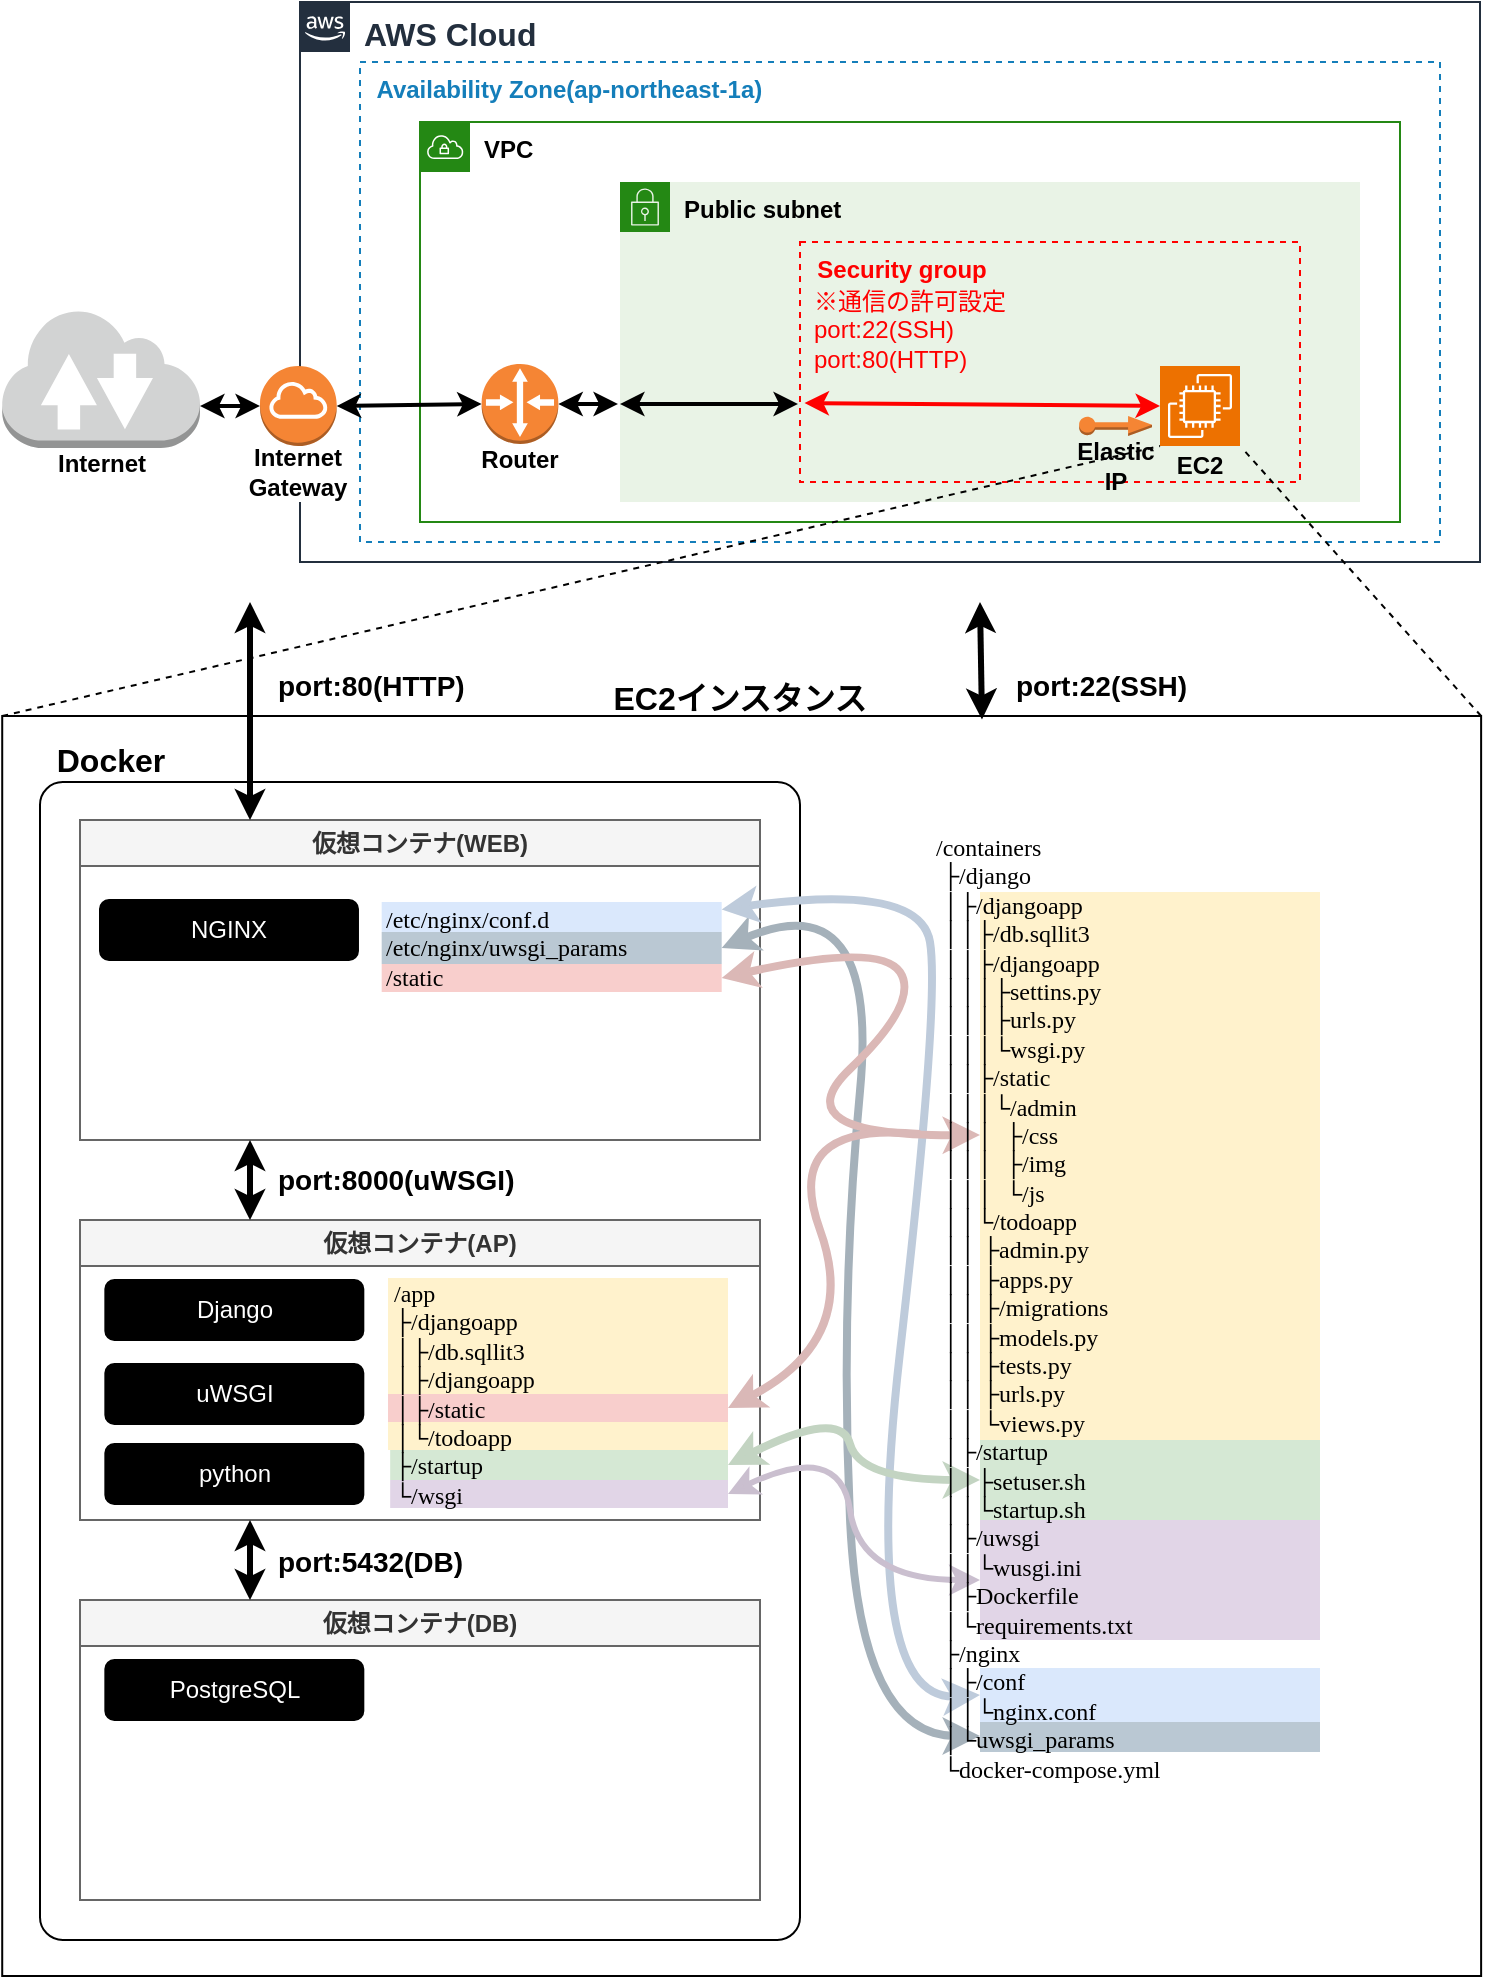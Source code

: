 <mxfile version="22.1.4" type="github">
  <diagram id="sJy378vkBmu3zpo50ejq" name="ページ1">
    <mxGraphModel dx="1126" dy="945" grid="1" gridSize="10" guides="1" tooltips="1" connect="1" arrows="1" fold="1" page="1" pageScale="1" pageWidth="827" pageHeight="1169" math="0" shadow="0">
      <root>
        <mxCell id="0" />
        <mxCell id="1" parent="0" />
        <mxCell id="-8KnsCUkzP_ov_TZV2t5-24" value="" style="rounded=0;whiteSpace=wrap;html=1;" vertex="1" parent="1">
          <mxGeometry x="51.11" y="417" width="739.45" height="630" as="geometry" />
        </mxCell>
        <mxCell id="R3VTfGZtO-Mdu-Q72Ekt-27" value="" style="rounded=1;whiteSpace=wrap;html=1;arcSize=3;fillColor=none;" parent="1" vertex="1">
          <mxGeometry x="70" y="450" width="380" height="579" as="geometry" />
        </mxCell>
        <mxCell id="R3VTfGZtO-Mdu-Q72Ekt-98" value="" style="group" parent="1" vertex="1" connectable="0">
          <mxGeometry x="244" y="698" width="170" height="115" as="geometry" />
        </mxCell>
        <mxCell id="R3VTfGZtO-Mdu-Q72Ekt-91" value="" style="rounded=0;whiteSpace=wrap;html=1;labelBackgroundColor=#CCE5FF;noLabel=1;fillColor=#d5e8d4;strokeColor=none;" parent="R3VTfGZtO-Mdu-Q72Ekt-98" vertex="1">
          <mxGeometry x="1.091" y="86" width="168.909" height="15" as="geometry" />
        </mxCell>
        <mxCell id="R3VTfGZtO-Mdu-Q72Ekt-92" value="" style="rounded=0;whiteSpace=wrap;html=1;labelBackgroundColor=#CCE5FF;noLabel=1;fillColor=#e1d5e7;strokeColor=none;" parent="R3VTfGZtO-Mdu-Q72Ekt-98" vertex="1">
          <mxGeometry x="1.091" y="101" width="168.909" height="14" as="geometry" />
        </mxCell>
        <mxCell id="R3VTfGZtO-Mdu-Q72Ekt-93" value="" style="rounded=0;whiteSpace=wrap;html=1;labelBackgroundColor=#CCE5FF;noLabel=1;fillColor=#fff2cc;strokeColor=none;" parent="R3VTfGZtO-Mdu-Q72Ekt-98" vertex="1">
          <mxGeometry width="170.0" height="86" as="geometry" />
        </mxCell>
        <mxCell id="sg67zV3_8YHjS_YTAxpx-3" value="" style="rounded=0;whiteSpace=wrap;html=1;labelBackgroundColor=#CCE5FF;noLabel=1;fillColor=#f8cecc;strokeColor=none;" parent="1" vertex="1">
          <mxGeometry x="244" y="756" width="170" height="14" as="geometry" />
        </mxCell>
        <mxCell id="R3VTfGZtO-Mdu-Q72Ekt-100" value="" style="rounded=0;whiteSpace=wrap;html=1;labelBackgroundColor=#CCE5FF;noLabel=1;fillColor=#f8cecc;strokeColor=none;" parent="1" vertex="1">
          <mxGeometry x="240.84" y="541" width="170" height="14" as="geometry" />
        </mxCell>
        <mxCell id="R3VTfGZtO-Mdu-Q72Ekt-96" value="" style="rounded=0;whiteSpace=wrap;html=1;labelBackgroundColor=#CCE5FF;noLabel=1;fillColor=#dae8fc;strokeColor=none;" parent="1" vertex="1">
          <mxGeometry x="240.84" y="510" width="170" height="15" as="geometry" />
        </mxCell>
        <mxCell id="R3VTfGZtO-Mdu-Q72Ekt-97" value="" style="rounded=0;whiteSpace=wrap;html=1;labelBackgroundColor=#CCE5FF;noLabel=1;fillColor=#bac8d3;strokeColor=none;" parent="1" vertex="1">
          <mxGeometry x="240.84" y="525" width="170" height="16" as="geometry" />
        </mxCell>
        <mxCell id="R3VTfGZtO-Mdu-Q72Ekt-87" value="" style="rounded=0;whiteSpace=wrap;html=1;labelBackgroundColor=#CCE5FF;noLabel=1;fillColor=#d5e8d4;strokeColor=none;" parent="1" vertex="1">
          <mxGeometry x="540" y="779" width="170" height="40" as="geometry" />
        </mxCell>
        <mxCell id="R3VTfGZtO-Mdu-Q72Ekt-89" value="" style="rounded=0;whiteSpace=wrap;html=1;labelBackgroundColor=#CCE5FF;noLabel=1;fillColor=#f8cecc;strokeColor=none;" parent="1" vertex="1">
          <mxGeometry x="540" y="589" width="146" height="75" as="geometry" />
        </mxCell>
        <mxCell id="R3VTfGZtO-Mdu-Q72Ekt-1" value="AWS Cloud" style="points=[[0,0],[0.25,0],[0.5,0],[0.75,0],[1,0],[1,0.25],[1,0.5],[1,0.75],[1,1],[0.75,1],[0.5,1],[0.25,1],[0,1],[0,0.75],[0,0.5],[0,0.25]];outlineConnect=0;gradientColor=none;html=1;whiteSpace=wrap;fontSize=16;fontStyle=1;container=1;pointerEvents=0;collapsible=0;recursiveResize=0;shape=mxgraph.aws4.group;grIcon=mxgraph.aws4.group_aws_cloud_alt;strokeColor=#232F3E;fillColor=none;verticalAlign=top;align=left;spacingLeft=30;fontColor=#232F3E;dashed=0;" parent="1" vertex="1">
          <mxGeometry x="200" y="60" width="590" height="280" as="geometry" />
        </mxCell>
        <mxCell id="R3VTfGZtO-Mdu-Q72Ekt-6" value="&amp;nbsp; Availability Zone(ap-northeast-1a)" style="fillColor=none;strokeColor=#147EBA;dashed=1;verticalAlign=top;fontStyle=1;fontColor=#147EBA;whiteSpace=wrap;html=1;align=left;" parent="R3VTfGZtO-Mdu-Q72Ekt-1" vertex="1">
          <mxGeometry x="30" y="30" width="540" height="240" as="geometry" />
        </mxCell>
        <mxCell id="R3VTfGZtO-Mdu-Q72Ekt-2" value="VPC" style="points=[[0,0],[0.25,0],[0.5,0],[0.75,0],[1,0],[1,0.25],[1,0.5],[1,0.75],[1,1],[0.75,1],[0.5,1],[0.25,1],[0,1],[0,0.75],[0,0.5],[0,0.25]];outlineConnect=0;gradientColor=none;html=1;whiteSpace=wrap;fontSize=12;fontStyle=1;container=1;pointerEvents=0;collapsible=0;recursiveResize=0;shape=mxgraph.aws4.group;grIcon=mxgraph.aws4.group_vpc;strokeColor=#248814;fillColor=none;verticalAlign=top;align=left;spacingLeft=30;fontColor=#000000;dashed=0;" parent="R3VTfGZtO-Mdu-Q72Ekt-1" vertex="1">
          <mxGeometry x="60" y="60" width="490" height="200" as="geometry" />
        </mxCell>
        <mxCell id="R3VTfGZtO-Mdu-Q72Ekt-39" value="Router" style="text;html=1;strokeColor=none;fillColor=none;align=center;verticalAlign=middle;whiteSpace=wrap;rounded=0;fontStyle=1" parent="R3VTfGZtO-Mdu-Q72Ekt-2" vertex="1">
          <mxGeometry x="19.84" y="154" width="60" height="30" as="geometry" />
        </mxCell>
        <mxCell id="R3VTfGZtO-Mdu-Q72Ekt-4" value="Public subnet" style="points=[[0,0],[0.25,0],[0.5,0],[0.75,0],[1,0],[1,0.25],[1,0.5],[1,0.75],[1,1],[0.75,1],[0.5,1],[0.25,1],[0,1],[0,0.75],[0,0.5],[0,0.25]];outlineConnect=0;gradientColor=none;html=1;whiteSpace=wrap;fontSize=12;fontStyle=1;container=1;pointerEvents=0;collapsible=0;recursiveResize=0;shape=mxgraph.aws4.group;grIcon=mxgraph.aws4.group_security_group;grStroke=0;strokeColor=#248814;fillColor=#E9F3E6;verticalAlign=top;align=left;spacingLeft=30;fontColor=#000000;dashed=0;" parent="R3VTfGZtO-Mdu-Q72Ekt-1" vertex="1">
          <mxGeometry x="160" y="90" width="370" height="160" as="geometry" />
        </mxCell>
        <mxCell id="R3VTfGZtO-Mdu-Q72Ekt-46" value="" style="endArrow=classic;startArrow=classic;html=1;rounded=0;strokeWidth=2;" parent="R3VTfGZtO-Mdu-Q72Ekt-4" edge="1">
          <mxGeometry width="50" height="50" relative="1" as="geometry">
            <mxPoint y="111" as="sourcePoint" />
            <mxPoint x="89" y="111" as="targetPoint" />
          </mxGeometry>
        </mxCell>
        <mxCell id="R3VTfGZtO-Mdu-Q72Ekt-40" value="Internet&lt;br&gt;Gateway" style="text;html=1;strokeColor=none;fillColor=default;align=center;verticalAlign=middle;whiteSpace=wrap;rounded=0;fontStyle=1" parent="R3VTfGZtO-Mdu-Q72Ekt-1" vertex="1">
          <mxGeometry x="-30.83" y="220" width="60" height="30" as="geometry" />
        </mxCell>
        <mxCell id="R3VTfGZtO-Mdu-Q72Ekt-8" value="" style="outlineConnect=0;dashed=0;verticalLabelPosition=bottom;verticalAlign=top;align=center;html=1;shape=mxgraph.aws3.internet_gateway;fillColor=#F58534;gradientColor=none;" parent="R3VTfGZtO-Mdu-Q72Ekt-1" vertex="1">
          <mxGeometry x="-20" y="182" width="38.34" height="40" as="geometry" />
        </mxCell>
        <mxCell id="R3VTfGZtO-Mdu-Q72Ekt-48" value="" style="endArrow=classic;startArrow=classic;html=1;rounded=0;entryX=1;entryY=0.5;entryDx=0;entryDy=0;entryPerimeter=0;exitX=0;exitY=0.5;exitDx=0;exitDy=0;exitPerimeter=0;strokeWidth=2;" parent="R3VTfGZtO-Mdu-Q72Ekt-1" source="R3VTfGZtO-Mdu-Q72Ekt-10" target="R3VTfGZtO-Mdu-Q72Ekt-8" edge="1">
          <mxGeometry width="50" height="50" relative="1" as="geometry">
            <mxPoint x="220" y="220" as="sourcePoint" />
            <mxPoint x="270" y="170" as="targetPoint" />
          </mxGeometry>
        </mxCell>
        <mxCell id="R3VTfGZtO-Mdu-Q72Ekt-42" value="" style="endArrow=classic;startArrow=classic;html=1;rounded=0;exitX=1;exitY=0.5;exitDx=0;exitDy=0;exitPerimeter=0;strokeWidth=2;" parent="R3VTfGZtO-Mdu-Q72Ekt-1" source="R3VTfGZtO-Mdu-Q72Ekt-10" edge="1">
          <mxGeometry width="50" height="50" relative="1" as="geometry">
            <mxPoint x="220" y="220" as="sourcePoint" />
            <mxPoint x="159" y="201" as="targetPoint" />
          </mxGeometry>
        </mxCell>
        <mxCell id="R3VTfGZtO-Mdu-Q72Ekt-16" value="&amp;nbsp; Security group" style="fillColor=none;strokeColor=#ff0000;verticalAlign=top;fontStyle=1;fontColor=#FF0000;whiteSpace=wrap;html=1;dashed=1;align=left;" parent="R3VTfGZtO-Mdu-Q72Ekt-1" vertex="1">
          <mxGeometry x="250" y="120" width="250" height="120" as="geometry" />
        </mxCell>
        <mxCell id="R3VTfGZtO-Mdu-Q72Ekt-36" value="" style="sketch=0;points=[[0,0,0],[0.25,0,0],[0.5,0,0],[0.75,0,0],[1,0,0],[0,1,0],[0.25,1,0],[0.5,1,0],[0.75,1,0],[1,1,0],[0,0.25,0],[0,0.5,0],[0,0.75,0],[1,0.25,0],[1,0.5,0],[1,0.75,0]];outlineConnect=0;fontColor=#232F3E;fillColor=#ED7100;strokeColor=#ffffff;dashed=0;verticalLabelPosition=bottom;verticalAlign=top;align=center;html=1;fontSize=12;fontStyle=0;aspect=fixed;shape=mxgraph.aws4.resourceIcon;resIcon=mxgraph.aws4.ec2;" parent="R3VTfGZtO-Mdu-Q72Ekt-1" vertex="1">
          <mxGeometry x="430" y="182" width="40" height="40" as="geometry" />
        </mxCell>
        <mxCell id="R3VTfGZtO-Mdu-Q72Ekt-37" value="EC2" style="text;html=1;strokeColor=none;fillColor=none;align=center;verticalAlign=middle;whiteSpace=wrap;rounded=0;fontStyle=1" parent="R3VTfGZtO-Mdu-Q72Ekt-1" vertex="1">
          <mxGeometry x="420" y="217" width="60" height="30" as="geometry" />
        </mxCell>
        <mxCell id="R3VTfGZtO-Mdu-Q72Ekt-47" value="" style="endArrow=classic;startArrow=classic;html=1;rounded=0;entryX=0;entryY=0.5;entryDx=0;entryDy=0;entryPerimeter=0;exitX=0.009;exitY=0.671;exitDx=0;exitDy=0;exitPerimeter=0;strokeWidth=2;strokeColor=#FF0000;" parent="R3VTfGZtO-Mdu-Q72Ekt-1" source="R3VTfGZtO-Mdu-Q72Ekt-16" target="R3VTfGZtO-Mdu-Q72Ekt-36" edge="1">
          <mxGeometry width="50" height="50" relative="1" as="geometry">
            <mxPoint x="260" y="218" as="sourcePoint" />
            <mxPoint x="310" y="168" as="targetPoint" />
          </mxGeometry>
        </mxCell>
        <mxCell id="-8KnsCUkzP_ov_TZV2t5-20" value="※通信の許可設定&lt;br&gt;port:22(SSH)&lt;br style=&quot;font-size: 12px;&quot;&gt;port:80(HTTP)" style="text;html=1;strokeColor=none;fillColor=none;align=left;verticalAlign=middle;whiteSpace=wrap;rounded=0;fontSize=12;fontStyle=0;fontColor=#FF0000;" vertex="1" parent="R3VTfGZtO-Mdu-Q72Ekt-1">
          <mxGeometry x="255" y="139" width="125.94" height="50" as="geometry" />
        </mxCell>
        <mxCell id="R3VTfGZtO-Mdu-Q72Ekt-10" value="" style="outlineConnect=0;dashed=0;verticalLabelPosition=bottom;verticalAlign=top;align=center;html=1;shape=mxgraph.aws3.router;fillColor=#F58534;gradientColor=none;" parent="R3VTfGZtO-Mdu-Q72Ekt-1" vertex="1">
          <mxGeometry x="90.83" y="181" width="38.33" height="40" as="geometry" />
        </mxCell>
        <mxCell id="R3VTfGZtO-Mdu-Q72Ekt-17" value="" style="outlineConnect=0;dashed=0;verticalLabelPosition=bottom;verticalAlign=top;align=center;html=1;shape=mxgraph.aws3.elastic_ip;fillColor=#F58534;gradientColor=none;" parent="R3VTfGZtO-Mdu-Q72Ekt-1" vertex="1">
          <mxGeometry x="389.57" y="207" width="36.43" height="10" as="geometry" />
        </mxCell>
        <mxCell id="R3VTfGZtO-Mdu-Q72Ekt-38" value="Elastic&lt;br&gt;IP" style="text;html=1;strokeColor=none;fillColor=none;align=center;verticalAlign=middle;whiteSpace=wrap;rounded=0;fontStyle=1;fillStyle=auto;" parent="R3VTfGZtO-Mdu-Q72Ekt-1" vertex="1">
          <mxGeometry x="377.78" y="217" width="60" height="30" as="geometry" />
        </mxCell>
        <mxCell id="R3VTfGZtO-Mdu-Q72Ekt-9" value="" style="outlineConnect=0;dashed=0;verticalLabelPosition=bottom;verticalAlign=top;align=center;html=1;shape=mxgraph.aws3.internet_2;fillColor=#D2D3D3;gradientColor=none;" parent="1" vertex="1">
          <mxGeometry x="51.11" y="213" width="98.89" height="70" as="geometry" />
        </mxCell>
        <mxCell id="R3VTfGZtO-Mdu-Q72Ekt-18" value="仮想コンテナ(WEB)" style="swimlane;whiteSpace=wrap;html=1;fillColor=#f5f5f5;fontColor=#333333;strokeColor=#666666;" parent="1" vertex="1">
          <mxGeometry x="90" y="469" width="340" height="160" as="geometry" />
        </mxCell>
        <mxCell id="R3VTfGZtO-Mdu-Q72Ekt-22" value="Django" style="rounded=1;whiteSpace=wrap;html=1;fontColor=#FFFFFF;strokeColor=#000000;fillColor=#000000;" parent="R3VTfGZtO-Mdu-Q72Ekt-18" vertex="1">
          <mxGeometry x="12.676" y="230" width="128.984" height="30" as="geometry" />
        </mxCell>
        <mxCell id="R3VTfGZtO-Mdu-Q72Ekt-21" value="NGINX" style="rounded=1;whiteSpace=wrap;html=1;fillColor=#000000;fontColor=#FFFFFF;" parent="R3VTfGZtO-Mdu-Q72Ekt-18" vertex="1">
          <mxGeometry x="10.0" y="40" width="128.984" height="30" as="geometry" />
        </mxCell>
        <mxCell id="R3VTfGZtO-Mdu-Q72Ekt-23" value="uWSGI" style="rounded=1;whiteSpace=wrap;html=1;fillColor=#000000;fontColor=#FFFFFF;" parent="R3VTfGZtO-Mdu-Q72Ekt-18" vertex="1">
          <mxGeometry x="12.676" y="272" width="128.984" height="30" as="geometry" />
        </mxCell>
        <mxCell id="R3VTfGZtO-Mdu-Q72Ekt-24" value="python" style="rounded=1;whiteSpace=wrap;html=1;fillColor=#000000;fontColor=#FFFFFF;" parent="R3VTfGZtO-Mdu-Q72Ekt-18" vertex="1">
          <mxGeometry x="12.676" y="312" width="128.984" height="30" as="geometry" />
        </mxCell>
        <mxCell id="R3VTfGZtO-Mdu-Q72Ekt-25" value="PostgreSQL" style="rounded=1;whiteSpace=wrap;html=1;fillColor=#000000;fontColor=#FFFFFF;" parent="R3VTfGZtO-Mdu-Q72Ekt-18" vertex="1">
          <mxGeometry x="12.676" y="420" width="128.984" height="30" as="geometry" />
        </mxCell>
        <mxCell id="R3VTfGZtO-Mdu-Q72Ekt-19" value="仮想コンテナ(AP)" style="swimlane;whiteSpace=wrap;html=1;fillColor=#f5f5f5;fontColor=#333333;strokeColor=#666666;" parent="1" vertex="1">
          <mxGeometry x="90" y="669" width="340" height="150" as="geometry" />
        </mxCell>
        <mxCell id="R3VTfGZtO-Mdu-Q72Ekt-20" value="仮想コンテナ(DB)" style="swimlane;whiteSpace=wrap;html=1;fillColor=#f5f5f5;fontColor=#333333;strokeColor=#666666;" parent="1" vertex="1">
          <mxGeometry x="90" y="859" width="340" height="150" as="geometry" />
        </mxCell>
        <mxCell id="R3VTfGZtO-Mdu-Q72Ekt-28" value="Docker" style="text;html=1;strokeColor=none;fillColor=none;align=center;verticalAlign=middle;whiteSpace=wrap;rounded=0;fontStyle=1;fontSize=16;" parent="1" vertex="1">
          <mxGeometry x="71.11" y="424" width="68.89" height="30" as="geometry" />
        </mxCell>
        <mxCell id="R3VTfGZtO-Mdu-Q72Ekt-30" value="EC2インスタンス" style="text;html=1;strokeColor=none;fillColor=none;align=center;verticalAlign=middle;whiteSpace=wrap;rounded=0;fontStyle=1;fontColor=#000000;fontSize=16;" parent="1" vertex="1">
          <mxGeometry x="353.33" y="393" width="134.45" height="30" as="geometry" />
        </mxCell>
        <mxCell id="R3VTfGZtO-Mdu-Q72Ekt-41" value="Internet" style="text;html=1;strokeColor=none;fillColor=none;align=center;verticalAlign=middle;whiteSpace=wrap;rounded=0;fontStyle=1" parent="1" vertex="1">
          <mxGeometry x="71.11" y="275.72" width="60" height="30" as="geometry" />
        </mxCell>
        <mxCell id="R3VTfGZtO-Mdu-Q72Ekt-49" value="" style="endArrow=classic;startArrow=classic;html=1;rounded=0;exitX=1;exitY=0.7;exitDx=0;exitDy=0;exitPerimeter=0;entryX=0;entryY=0.5;entryDx=0;entryDy=0;entryPerimeter=0;strokeWidth=2;" parent="1" source="R3VTfGZtO-Mdu-Q72Ekt-9" target="R3VTfGZtO-Mdu-Q72Ekt-8" edge="1">
          <mxGeometry width="50" height="50" relative="1" as="geometry">
            <mxPoint x="420" y="280" as="sourcePoint" />
            <mxPoint x="470" y="230" as="targetPoint" />
          </mxGeometry>
        </mxCell>
        <mxCell id="R3VTfGZtO-Mdu-Q72Ekt-79" value="" style="endArrow=classic;startArrow=classic;html=1;rounded=0;entryX=0.25;entryY=1;entryDx=0;entryDy=0;exitX=0.25;exitY=0;exitDx=0;exitDy=0;strokeWidth=3;" parent="1" source="R3VTfGZtO-Mdu-Q72Ekt-19" target="R3VTfGZtO-Mdu-Q72Ekt-18" edge="1">
          <mxGeometry width="50" height="50" relative="1" as="geometry">
            <mxPoint x="380" y="729" as="sourcePoint" />
            <mxPoint x="430" y="679" as="targetPoint" />
          </mxGeometry>
        </mxCell>
        <mxCell id="R3VTfGZtO-Mdu-Q72Ekt-80" value="" style="endArrow=classic;startArrow=classic;html=1;rounded=0;entryX=0.25;entryY=1;entryDx=0;entryDy=0;exitX=0.25;exitY=0;exitDx=0;exitDy=0;strokeWidth=3;" parent="1" source="R3VTfGZtO-Mdu-Q72Ekt-20" target="R3VTfGZtO-Mdu-Q72Ekt-19" edge="1">
          <mxGeometry width="50" height="50" relative="1" as="geometry">
            <mxPoint x="234" y="888" as="sourcePoint" />
            <mxPoint x="234" y="848" as="targetPoint" />
          </mxGeometry>
        </mxCell>
        <mxCell id="R3VTfGZtO-Mdu-Q72Ekt-81" value="" style="endArrow=classic;startArrow=classic;html=1;rounded=0;exitX=0.25;exitY=0;exitDx=0;exitDy=0;strokeWidth=3;" parent="1" source="R3VTfGZtO-Mdu-Q72Ekt-18" edge="1">
          <mxGeometry width="50" height="50" relative="1" as="geometry">
            <mxPoint x="380" y="620" as="sourcePoint" />
            <mxPoint x="175" y="360" as="targetPoint" />
          </mxGeometry>
        </mxCell>
        <mxCell id="R3VTfGZtO-Mdu-Q72Ekt-82" value="port:80(HTTP)" style="text;html=1;strokeColor=none;fillColor=none;align=left;verticalAlign=middle;whiteSpace=wrap;rounded=0;fontSize=14;fontStyle=1" parent="1" vertex="1">
          <mxGeometry x="187" y="387" width="113" height="30" as="geometry" />
        </mxCell>
        <mxCell id="R3VTfGZtO-Mdu-Q72Ekt-83" value="port:8000(uWSGI)" style="text;html=1;strokeColor=none;fillColor=none;align=left;verticalAlign=middle;whiteSpace=wrap;rounded=0;fontSize=14;fontStyle=1" parent="1" vertex="1">
          <mxGeometry x="187" y="634" width="133" height="30" as="geometry" />
        </mxCell>
        <mxCell id="R3VTfGZtO-Mdu-Q72Ekt-84" value="port:5432(DB)" style="text;html=1;strokeColor=none;fillColor=none;align=left;verticalAlign=middle;whiteSpace=wrap;rounded=0;fontSize=14;fontStyle=1" parent="1" vertex="1">
          <mxGeometry x="187" y="825" width="103" height="30" as="geometry" />
        </mxCell>
        <mxCell id="R3VTfGZtO-Mdu-Q72Ekt-90" value="&lt;div&gt;&lt;span style=&quot;background-color: initial;&quot;&gt;/etc/nginx/conf.d&lt;/span&gt;&lt;br&gt;&lt;/div&gt;&lt;div&gt;/etc/nginx/uwsgi_params&lt;/div&gt;&lt;div&gt;/static&lt;/div&gt;" style="text;html=1;strokeColor=none;fillColor=none;align=left;verticalAlign=top;whiteSpace=wrap;rounded=0;fontFamily=Lucida Console;" parent="1" vertex="1">
          <mxGeometry x="240.84" y="505" width="160" height="55" as="geometry" />
        </mxCell>
        <mxCell id="R3VTfGZtO-Mdu-Q72Ekt-94" value="&lt;div&gt;&lt;span style=&quot;background-color: initial;&quot;&gt;/app&lt;/span&gt;&lt;br&gt;&lt;/div&gt;├/djangoapp&lt;br&gt;│├/db.sqllit3&lt;br&gt;│├/djangoapp&lt;br style=&quot;border-color: var(--border-color);&quot;&gt;│├/static&lt;br&gt;│└/todoapp&lt;br&gt;&lt;span style=&quot;background-color: initial;&quot;&gt;├/startup&lt;/span&gt;&lt;br&gt;└&lt;span style=&quot;background-color: initial;&quot;&gt;/wsgi&lt;/span&gt;&lt;br&gt;&lt;div&gt;&lt;br&gt;&lt;/div&gt;" style="text;html=1;strokeColor=none;fillColor=none;align=left;verticalAlign=top;whiteSpace=wrap;rounded=0;fontFamily=Lucida Console;" parent="1" vertex="1">
          <mxGeometry x="244.84" y="692" width="130" height="140" as="geometry" />
        </mxCell>
        <mxCell id="-8KnsCUkzP_ov_TZV2t5-6" value="" style="curved=1;endArrow=classic;html=1;rounded=0;exitX=0;exitY=0.5;exitDx=0;exitDy=0;entryX=1;entryY=0.5;entryDx=0;entryDy=0;strokeColor=#A5B1BA;strokeWidth=4;startArrow=classic;startFill=1;" edge="1" parent="1" source="R3VTfGZtO-Mdu-Q72Ekt-95" target="R3VTfGZtO-Mdu-Q72Ekt-97">
          <mxGeometry width="50" height="50" relative="1" as="geometry">
            <mxPoint x="504" y="927" as="sourcePoint" />
            <mxPoint x="440" y="497" as="targetPoint" />
            <Array as="points">
              <mxPoint x="480" y="927" />
              <mxPoint x="470" y="710" />
              <mxPoint x="490" y="499" />
            </Array>
          </mxGeometry>
        </mxCell>
        <mxCell id="-8KnsCUkzP_ov_TZV2t5-7" value="" style="curved=1;endArrow=classic;html=1;rounded=0;exitX=0;exitY=0.5;exitDx=0;exitDy=0;entryX=1;entryY=0.25;entryDx=0;entryDy=0;strokeColor=#BECBDB;strokeWidth=4;startArrow=classic;startFill=1;" edge="1" parent="1" source="R3VTfGZtO-Mdu-Q72Ekt-86" target="R3VTfGZtO-Mdu-Q72Ekt-96">
          <mxGeometry width="50" height="50" relative="1" as="geometry">
            <mxPoint x="350" y="619" as="sourcePoint" />
            <mxPoint x="400" y="569" as="targetPoint" />
            <Array as="points">
              <mxPoint x="480" y="910" />
              <mxPoint x="520" y="560" />
              <mxPoint x="510" y="500" />
            </Array>
          </mxGeometry>
        </mxCell>
        <mxCell id="-8KnsCUkzP_ov_TZV2t5-1" value="" style="curved=1;endArrow=classic;html=1;rounded=0;exitX=0;exitY=0.5;exitDx=0;exitDy=0;entryX=1;entryY=0.5;entryDx=0;entryDy=0;strokeColor=#DBB8B6;strokeWidth=4;startArrow=classic;startFill=1;" edge="1" parent="1" source="R3VTfGZtO-Mdu-Q72Ekt-89" target="R3VTfGZtO-Mdu-Q72Ekt-100">
          <mxGeometry width="50" height="50" relative="1" as="geometry">
            <mxPoint x="350" y="619" as="sourcePoint" />
            <mxPoint x="400" y="569" as="targetPoint" />
            <Array as="points">
              <mxPoint x="440" y="627" />
              <mxPoint x="510" y="560" />
              <mxPoint x="490" y="530" />
            </Array>
          </mxGeometry>
        </mxCell>
        <mxCell id="-8KnsCUkzP_ov_TZV2t5-3" value="" style="curved=1;endArrow=classic;html=1;rounded=0;entryX=1;entryY=0.5;entryDx=0;entryDy=0;strokeColor=#dab8b7;strokeWidth=4;" edge="1" parent="1" target="sg67zV3_8YHjS_YTAxpx-3">
          <mxGeometry width="50" height="50" relative="1" as="geometry">
            <mxPoint x="510" y="626" as="sourcePoint" />
            <mxPoint x="400" y="569" as="targetPoint" />
            <Array as="points">
              <mxPoint x="440" y="619" />
              <mxPoint x="480" y="729" />
            </Array>
          </mxGeometry>
        </mxCell>
        <mxCell id="-8KnsCUkzP_ov_TZV2t5-4" value="" style="curved=1;endArrow=classic;html=1;rounded=0;exitX=0;exitY=0.5;exitDx=0;exitDy=0;entryX=1;entryY=0.5;entryDx=0;entryDy=0;strokeColor=#C3D4C2;strokeWidth=4;startArrow=classic;startFill=1;" edge="1" parent="1" source="R3VTfGZtO-Mdu-Q72Ekt-87" target="R3VTfGZtO-Mdu-Q72Ekt-91">
          <mxGeometry width="50" height="50" relative="1" as="geometry">
            <mxPoint x="350" y="619" as="sourcePoint" />
            <mxPoint x="400" y="569" as="targetPoint" />
            <Array as="points">
              <mxPoint x="480" y="799" />
              <mxPoint x="470" y="763" />
            </Array>
          </mxGeometry>
        </mxCell>
        <mxCell id="-8KnsCUkzP_ov_TZV2t5-5" value="" style="curved=1;endArrow=classic;html=1;rounded=0;exitX=0;exitY=0.5;exitDx=0;exitDy=0;entryX=1;entryY=0.5;entryDx=0;entryDy=0;strokeColor=#CABFCF;strokeWidth=3;startArrow=classic;startFill=1;endFill=1;" edge="1" parent="1" source="R3VTfGZtO-Mdu-Q72Ekt-88" target="R3VTfGZtO-Mdu-Q72Ekt-92">
          <mxGeometry width="50" height="50" relative="1" as="geometry">
            <mxPoint x="350" y="619" as="sourcePoint" />
            <mxPoint x="400" y="569" as="targetPoint" />
            <Array as="points">
              <mxPoint x="480" y="849" />
              <mxPoint x="470" y="779" />
            </Array>
          </mxGeometry>
        </mxCell>
        <mxCell id="-8KnsCUkzP_ov_TZV2t5-9" value="" style="group" vertex="1" connectable="0" parent="1">
          <mxGeometry x="540" y="505" width="170" height="430" as="geometry" />
        </mxCell>
        <mxCell id="R3VTfGZtO-Mdu-Q72Ekt-95" value="" style="rounded=0;whiteSpace=wrap;html=1;labelBackgroundColor=#CCE5FF;noLabel=1;fillColor=#bac8d3;strokeColor=none;" parent="-8KnsCUkzP_ov_TZV2t5-9" vertex="1">
          <mxGeometry y="414" width="170" height="16" as="geometry" />
        </mxCell>
        <mxCell id="R3VTfGZtO-Mdu-Q72Ekt-85" value="" style="rounded=0;whiteSpace=wrap;html=1;labelBackgroundColor=#CCE5FF;noLabel=1;fillColor=#fff2cc;strokeColor=none;" parent="-8KnsCUkzP_ov_TZV2t5-9" vertex="1">
          <mxGeometry width="170" height="274" as="geometry" />
        </mxCell>
        <mxCell id="R3VTfGZtO-Mdu-Q72Ekt-86" value="" style="rounded=0;whiteSpace=wrap;html=1;labelBackgroundColor=#CCE5FF;noLabel=1;fillColor=#dae8fc;strokeColor=none;" parent="-8KnsCUkzP_ov_TZV2t5-9" vertex="1">
          <mxGeometry y="388" width="170" height="27" as="geometry" />
        </mxCell>
        <mxCell id="R3VTfGZtO-Mdu-Q72Ekt-88" value="" style="rounded=0;whiteSpace=wrap;html=1;labelBackgroundColor=#CCE5FF;noLabel=1;fillColor=#e1d5e7;strokeColor=none;" parent="-8KnsCUkzP_ov_TZV2t5-9" vertex="1">
          <mxGeometry y="314" width="170" height="60" as="geometry" />
        </mxCell>
        <mxCell id="R3VTfGZtO-Mdu-Q72Ekt-78" value="&lt;div&gt;/containers&lt;/div&gt;&lt;div&gt;&amp;nbsp;├/django&lt;/div&gt;&amp;nbsp;│├/djangoapp&lt;br&gt;&amp;nbsp;││├/db.sqllit3&lt;br&gt;&amp;nbsp;││├/djangoapp&lt;br style=&quot;border-color: var(--border-color);&quot;&gt;&amp;nbsp;│││├settins.py&lt;br style=&quot;border-color: var(--border-color);&quot;&gt;&amp;nbsp;│││├urls.py&lt;br style=&quot;border-color: var(--border-color);&quot;&gt;&amp;nbsp;│││└wsgi.py&lt;br&gt;&amp;nbsp;││├/static&lt;br&gt;&amp;nbsp;│││└/admin&lt;br style=&quot;border-color: var(--border-color);&quot;&gt;&amp;nbsp;│││&amp;nbsp; ├/css&lt;br style=&quot;border-color: var(--border-color);&quot;&gt;&amp;nbsp;│││&amp;nbsp; ├/img&lt;br style=&quot;border-color: var(--border-color);&quot;&gt;&amp;nbsp;│││&amp;nbsp; └/js&lt;br&gt;&amp;nbsp;││└/todoapp&lt;br&gt;&amp;nbsp;││ ├admin.py&lt;br&gt;&amp;nbsp;││ ├apps.py&lt;br&gt;&amp;nbsp;││ ├/migrations&lt;br&gt;&amp;nbsp;││ ├models.py&lt;br&gt;&amp;nbsp;││ ├tests.py&lt;br style=&quot;border-color: var(--border-color);&quot;&gt;&amp;nbsp;││ ├urls.py&lt;br style=&quot;border-color: var(--border-color);&quot;&gt;&amp;nbsp;││ └views.py&lt;br&gt;&lt;div&gt;&amp;nbsp;│├/startup&lt;/div&gt;&lt;div&gt;&amp;nbsp;││├setuser.sh&lt;/div&gt;&lt;div&gt;&amp;nbsp;││└startup.sh&lt;/div&gt;&lt;div&gt;&amp;nbsp;│├/uwsgi&lt;/div&gt;&lt;div&gt;&amp;nbsp;││└wusgi.ini&lt;/div&gt;&lt;div&gt;&amp;nbsp;│├Dockerfile&lt;/div&gt;&lt;div&gt;&amp;nbsp;│└requirements.txt&lt;/div&gt;&lt;div&gt;&amp;nbsp;├/nginx&lt;/div&gt;&lt;div&gt;&amp;nbsp;│├/conf&lt;/div&gt;&lt;div&gt;&amp;nbsp;││└nginx.conf&lt;/div&gt;&lt;div&gt;&lt;span style=&quot;background-color: initial;&quot;&gt;&amp;nbsp;│└uwsgi_params&lt;/span&gt;&lt;/div&gt;&lt;div&gt;&amp;nbsp;└docker-compose.yml&lt;/div&gt;" style="text;html=1;strokeColor=none;fillColor=none;align=left;verticalAlign=top;whiteSpace=wrap;rounded=0;fontFamily=Lucida Console;" parent="1" vertex="1">
          <mxGeometry x="516" y="469" width="200" height="491" as="geometry" />
        </mxCell>
        <mxCell id="-8KnsCUkzP_ov_TZV2t5-10" value="" style="endArrow=none;dashed=1;html=1;rounded=0;exitX=1;exitY=0;exitDx=0;exitDy=0;" edge="1" parent="1" source="-8KnsCUkzP_ov_TZV2t5-24">
          <mxGeometry width="50" height="50" relative="1" as="geometry">
            <mxPoint x="771.528" y="417.48" as="sourcePoint" />
            <mxPoint x="671" y="283" as="targetPoint" />
          </mxGeometry>
        </mxCell>
        <mxCell id="-8KnsCUkzP_ov_TZV2t5-11" value="" style="endArrow=none;dashed=1;html=1;rounded=0;entryX=0;entryY=1;entryDx=0;entryDy=0;entryPerimeter=0;exitX=0;exitY=0;exitDx=0;exitDy=0;" edge="1" parent="1" source="-8KnsCUkzP_ov_TZV2t5-24" target="R3VTfGZtO-Mdu-Q72Ekt-36">
          <mxGeometry width="50" height="50" relative="1" as="geometry">
            <mxPoint x="62.932" y="420" as="sourcePoint" />
            <mxPoint x="330" y="550" as="targetPoint" />
          </mxGeometry>
        </mxCell>
        <mxCell id="-8KnsCUkzP_ov_TZV2t5-13" value="" style="endArrow=classic;startArrow=classic;html=1;rounded=0;exitX=0.663;exitY=-0.002;exitDx=0;exitDy=0;exitPerimeter=0;strokeWidth=3;" edge="1" parent="1">
          <mxGeometry width="50" height="50" relative="1" as="geometry">
            <mxPoint x="540.994" y="418.74" as="sourcePoint" />
            <mxPoint x="540" y="360" as="targetPoint" />
          </mxGeometry>
        </mxCell>
        <mxCell id="-8KnsCUkzP_ov_TZV2t5-14" value="port:22(SSH)" style="text;html=1;strokeColor=none;fillColor=none;align=left;verticalAlign=middle;whiteSpace=wrap;rounded=0;fontSize=14;fontStyle=1" vertex="1" parent="1">
          <mxGeometry x="556" y="387" width="104" height="30" as="geometry" />
        </mxCell>
      </root>
    </mxGraphModel>
  </diagram>
</mxfile>
